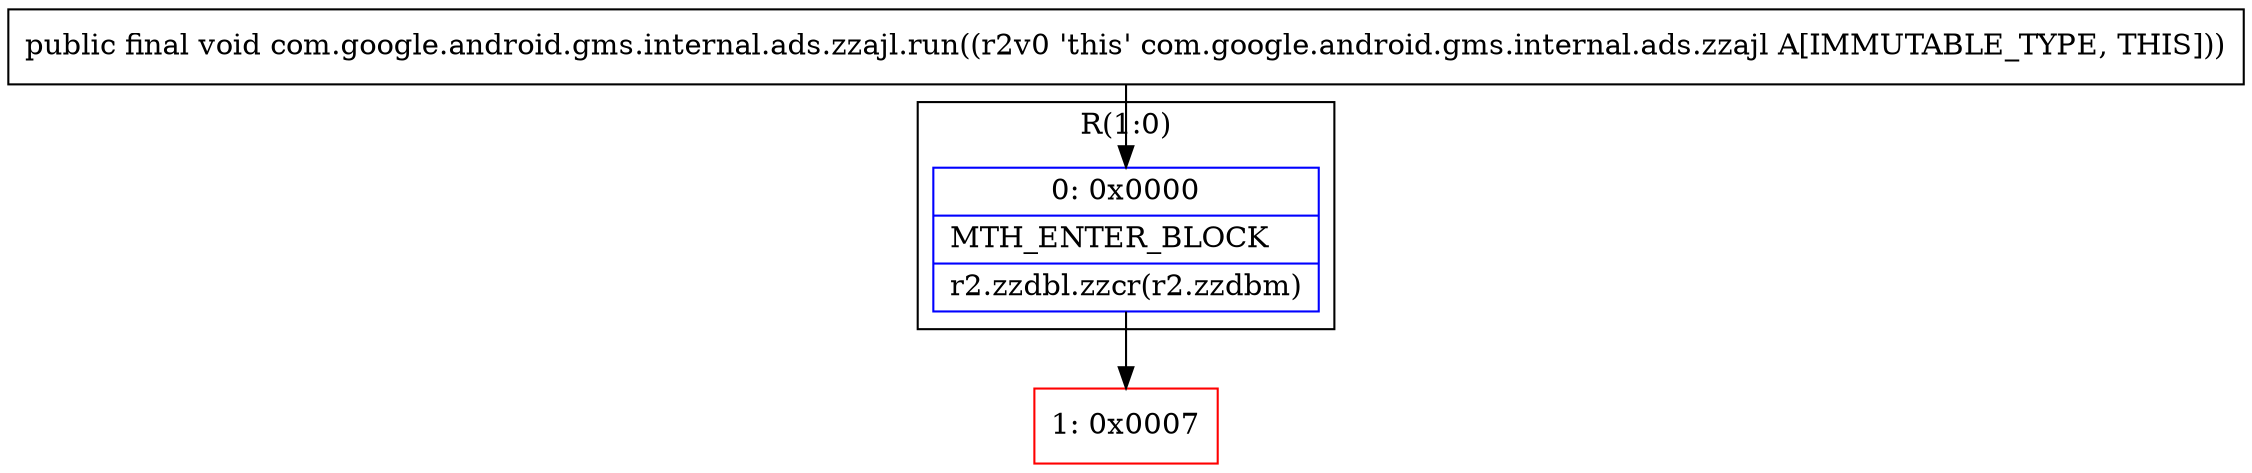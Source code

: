 digraph "CFG forcom.google.android.gms.internal.ads.zzajl.run()V" {
subgraph cluster_Region_1653534003 {
label = "R(1:0)";
node [shape=record,color=blue];
Node_0 [shape=record,label="{0\:\ 0x0000|MTH_ENTER_BLOCK\l|r2.zzdbl.zzcr(r2.zzdbm)\l}"];
}
Node_1 [shape=record,color=red,label="{1\:\ 0x0007}"];
MethodNode[shape=record,label="{public final void com.google.android.gms.internal.ads.zzajl.run((r2v0 'this' com.google.android.gms.internal.ads.zzajl A[IMMUTABLE_TYPE, THIS])) }"];
MethodNode -> Node_0;
Node_0 -> Node_1;
}

